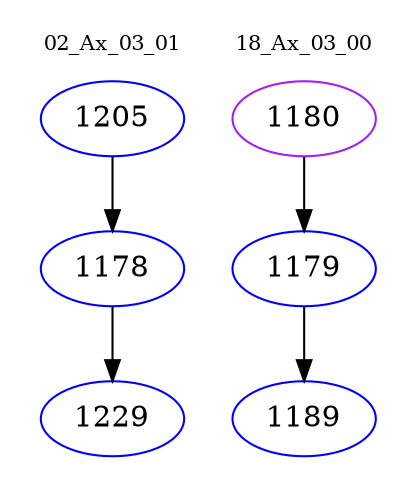 digraph{
subgraph cluster_0 {
color = white
label = "02_Ax_03_01";
fontsize=10;
T0_1205 [label="1205", color="blue"]
T0_1205 -> T0_1178 [color="black"]
T0_1178 [label="1178", color="blue"]
T0_1178 -> T0_1229 [color="black"]
T0_1229 [label="1229", color="blue"]
}
subgraph cluster_1 {
color = white
label = "18_Ax_03_00";
fontsize=10;
T1_1180 [label="1180", color="purple"]
T1_1180 -> T1_1179 [color="black"]
T1_1179 [label="1179", color="blue"]
T1_1179 -> T1_1189 [color="black"]
T1_1189 [label="1189", color="blue"]
}
}

